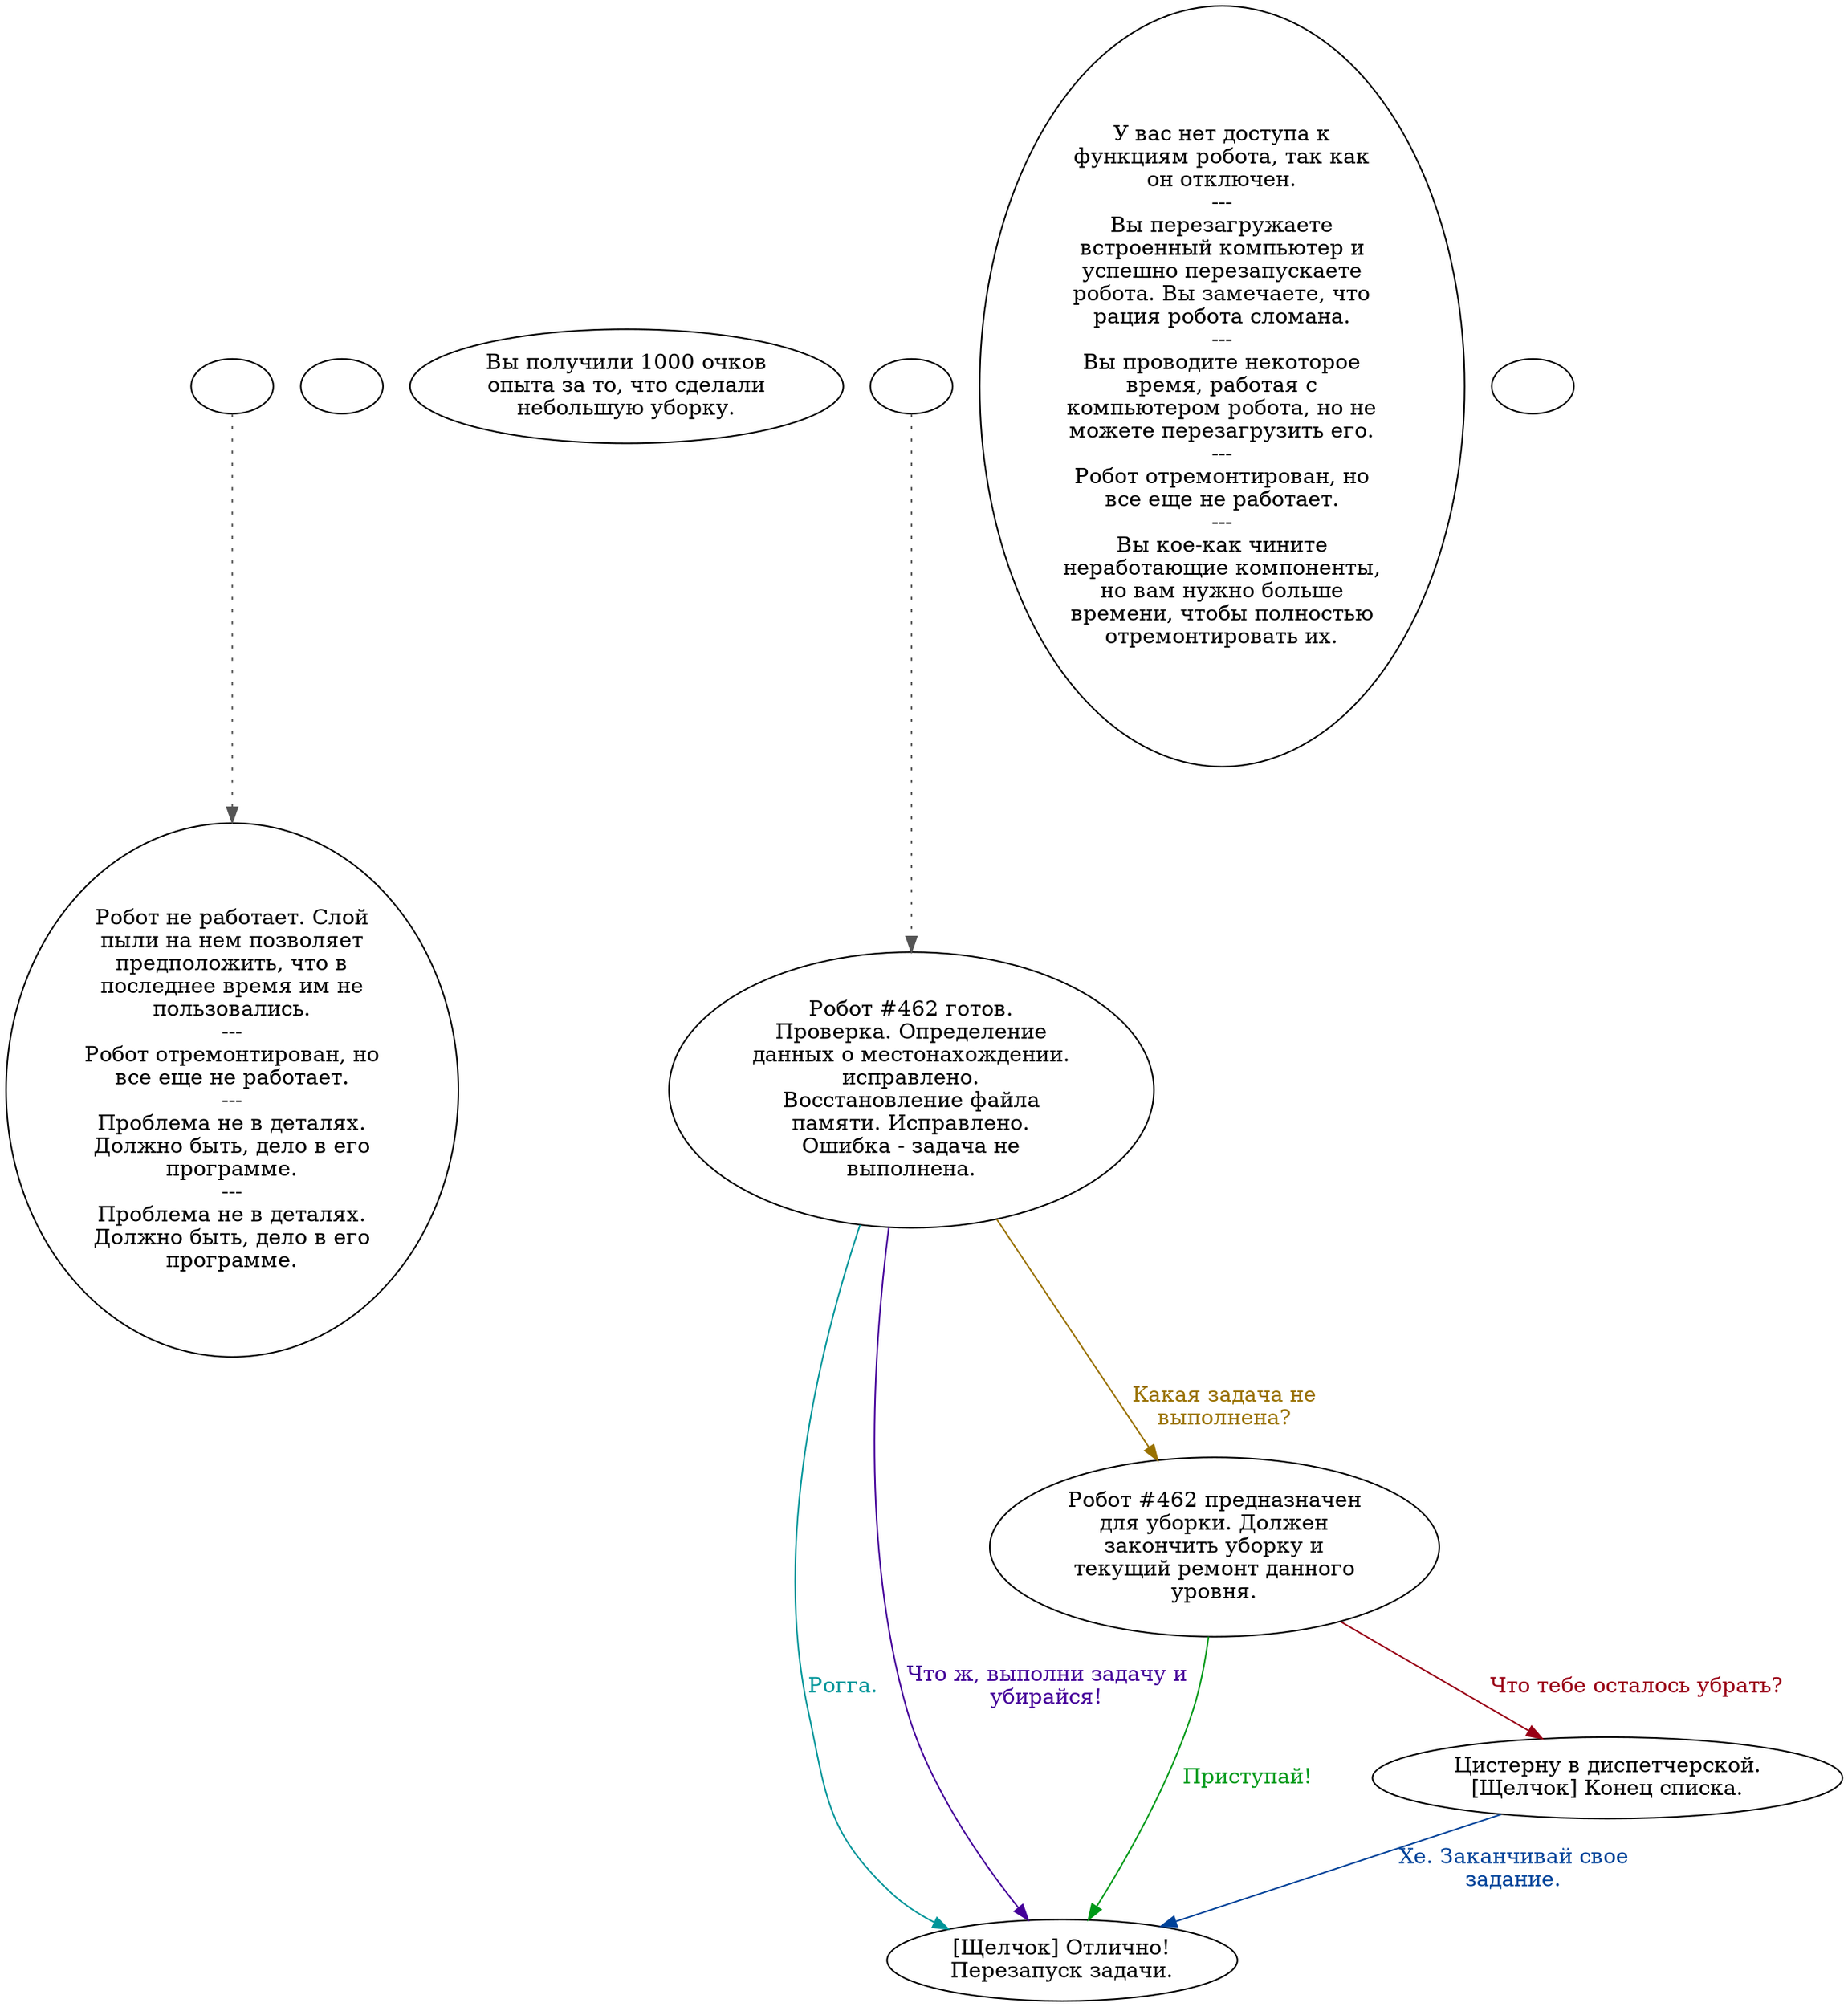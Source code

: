 digraph mrhandyc {
  "start" [style=filled       fillcolor="#FFFFFF"       color="#000000"]
  "start" -> "description_p_proc" [style=dotted color="#555555"]
  "start" [label=""]
  "combat_p_proc" [style=filled       fillcolor="#FFFFFF"       color="#000000"]
  "combat_p_proc" [label=""]
  "critter_p_proc" [style=filled       fillcolor="#FFFFFF"       color="#000000"]
  "critter_p_proc" [label="Вы получили 1000 очков\nопыта за то, что сделали\nнебольшую уборку."]
  "description_p_proc" [style=filled       fillcolor="#FFFFFF"       color="#000000"]
  "description_p_proc" [label="Робот не работает. Слой\nпыли на нем позволяет\nпредположить, что в\nпоследнее время им не\nпользовались.\n---\nРобот отремонтирован, но\nвсе еще не работает.\n---\nПроблема не в деталях.\nДолжно быть, дело в его\nпрограмме.\n---\nПроблема не в деталях.\nДолжно быть, дело в его\nпрограмме."]
  "talk_p_proc" [style=filled       fillcolor="#FFFFFF"       color="#000000"]
  "talk_p_proc" -> "MrHandyC00" [style=dotted color="#555555"]
  "talk_p_proc" [label=""]
  "use_skill_on_p_proc" [style=filled       fillcolor="#FFFFFF"       color="#000000"]
  "use_skill_on_p_proc" [label="У вас нет доступа к\nфункциям робота, так как\nон отключен.\n---\nВы перезагружаете\nвстроенный компьютер и\nуспешно перезапускаете\nробота. Вы замечаете, что\nрация робота сломана.\n---\nВы проводите некоторое\nвремя, работая с\nкомпьютером робота, но не\nможете перезагрузить его.\n---\nРобот отремонтирован, но\nвсе еще не работает.\n---\nВы кое-как чините\nнеработающие компоненты,\nно вам нужно больше\nвремени, чтобы полностью\nотремонтировать их."]
  "map_enter_p_proc" [style=filled       fillcolor="#FFFFFF"       color="#000000"]
  "map_enter_p_proc" [label=""]
  "MrHandyC00" [style=filled       fillcolor="#FFFFFF"       color="#000000"]
  "MrHandyC00" [label="Робот #462 готов.\nПроверка. Определение\nданных о местонахождении.\nисправлено.\nВосстановление файла\nпамяти. Исправлено.\nОшибка - задача не\nвыполнена."]
  "MrHandyC00" -> "MrHandyC01" [label="Рогга." color="#009599" fontcolor="#009599"]
  "MrHandyC00" -> "MrHandyC02" [label="Какая задача не\nвыполнена?" color="#997100" fontcolor="#997100"]
  "MrHandyC00" -> "MrHandyC01" [label="Что ж, выполни задачу и\nубирайся!" color="#440099" fontcolor="#440099"]
  "MrHandyC01" [style=filled       fillcolor="#FFFFFF"       color="#000000"]
  "MrHandyC01" [label="[Щелчок] Отлично!\nПерезапуск задачи."]
  "MrHandyC02" [style=filled       fillcolor="#FFFFFF"       color="#000000"]
  "MrHandyC02" [label="Робот #462 предназначен\nдля уборки. Должен\nзакончить уборку и\nтекущий ремонт данного\nуровня."]
  "MrHandyC02" -> "MrHandyC01" [label="Приступай!" color="#009918" fontcolor="#009918"]
  "MrHandyC02" -> "MrHandyC03" [label="Что тебе осталось убрать?" color="#990015" fontcolor="#990015"]
  "MrHandyC03" [style=filled       fillcolor="#FFFFFF"       color="#000000"]
  "MrHandyC03" [label="Цистерну в диспетчерской.\n[Щелчок] Конец списка."]
  "MrHandyC03" -> "MrHandyC01" [label="Хе. Заканчивай свое\nзадание." color="#004299" fontcolor="#004299"]
}